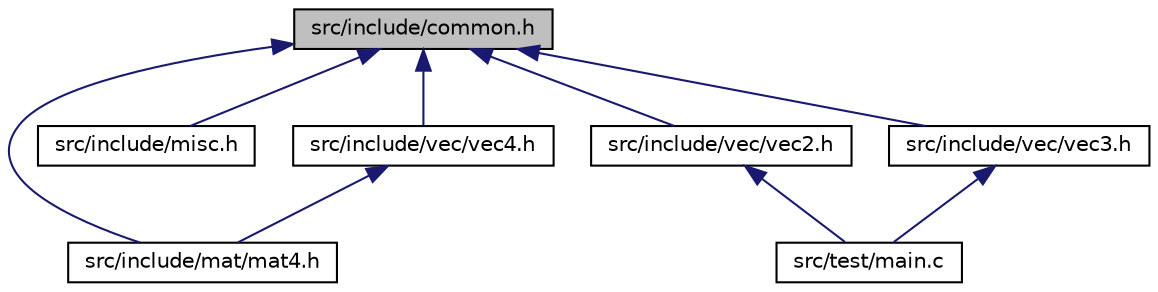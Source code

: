 digraph "src/include/common.h"
{
 // LATEX_PDF_SIZE
  edge [fontname="Helvetica",fontsize="10",labelfontname="Helvetica",labelfontsize="10"];
  node [fontname="Helvetica",fontsize="10",shape=record];
  Node1 [label="src/include/common.h",height=0.2,width=0.4,color="black", fillcolor="grey75", style="filled", fontcolor="black",tooltip=" "];
  Node1 -> Node2 [dir="back",color="midnightblue",fontsize="10",style="solid"];
  Node2 [label="src/include/mat/mat4.h",height=0.2,width=0.4,color="black", fillcolor="white", style="filled",URL="$mat4_8h.html",tooltip=" "];
  Node1 -> Node3 [dir="back",color="midnightblue",fontsize="10",style="solid"];
  Node3 [label="src/include/misc.h",height=0.2,width=0.4,color="black", fillcolor="white", style="filled",URL="$misc_8h.html",tooltip=" "];
  Node1 -> Node4 [dir="back",color="midnightblue",fontsize="10",style="solid"];
  Node4 [label="src/include/vec/vec2.h",height=0.2,width=0.4,color="black", fillcolor="white", style="filled",URL="$vec2_8h.html",tooltip=" "];
  Node4 -> Node5 [dir="back",color="midnightblue",fontsize="10",style="solid"];
  Node5 [label="src/test/main.c",height=0.2,width=0.4,color="black", fillcolor="white", style="filled",URL="$main_8c.html",tooltip=" "];
  Node1 -> Node6 [dir="back",color="midnightblue",fontsize="10",style="solid"];
  Node6 [label="src/include/vec/vec3.h",height=0.2,width=0.4,color="black", fillcolor="white", style="filled",URL="$vec3_8h.html",tooltip=" "];
  Node6 -> Node5 [dir="back",color="midnightblue",fontsize="10",style="solid"];
  Node1 -> Node7 [dir="back",color="midnightblue",fontsize="10",style="solid"];
  Node7 [label="src/include/vec/vec4.h",height=0.2,width=0.4,color="black", fillcolor="white", style="filled",URL="$vec4_8h.html",tooltip=" "];
  Node7 -> Node2 [dir="back",color="midnightblue",fontsize="10",style="solid"];
}
